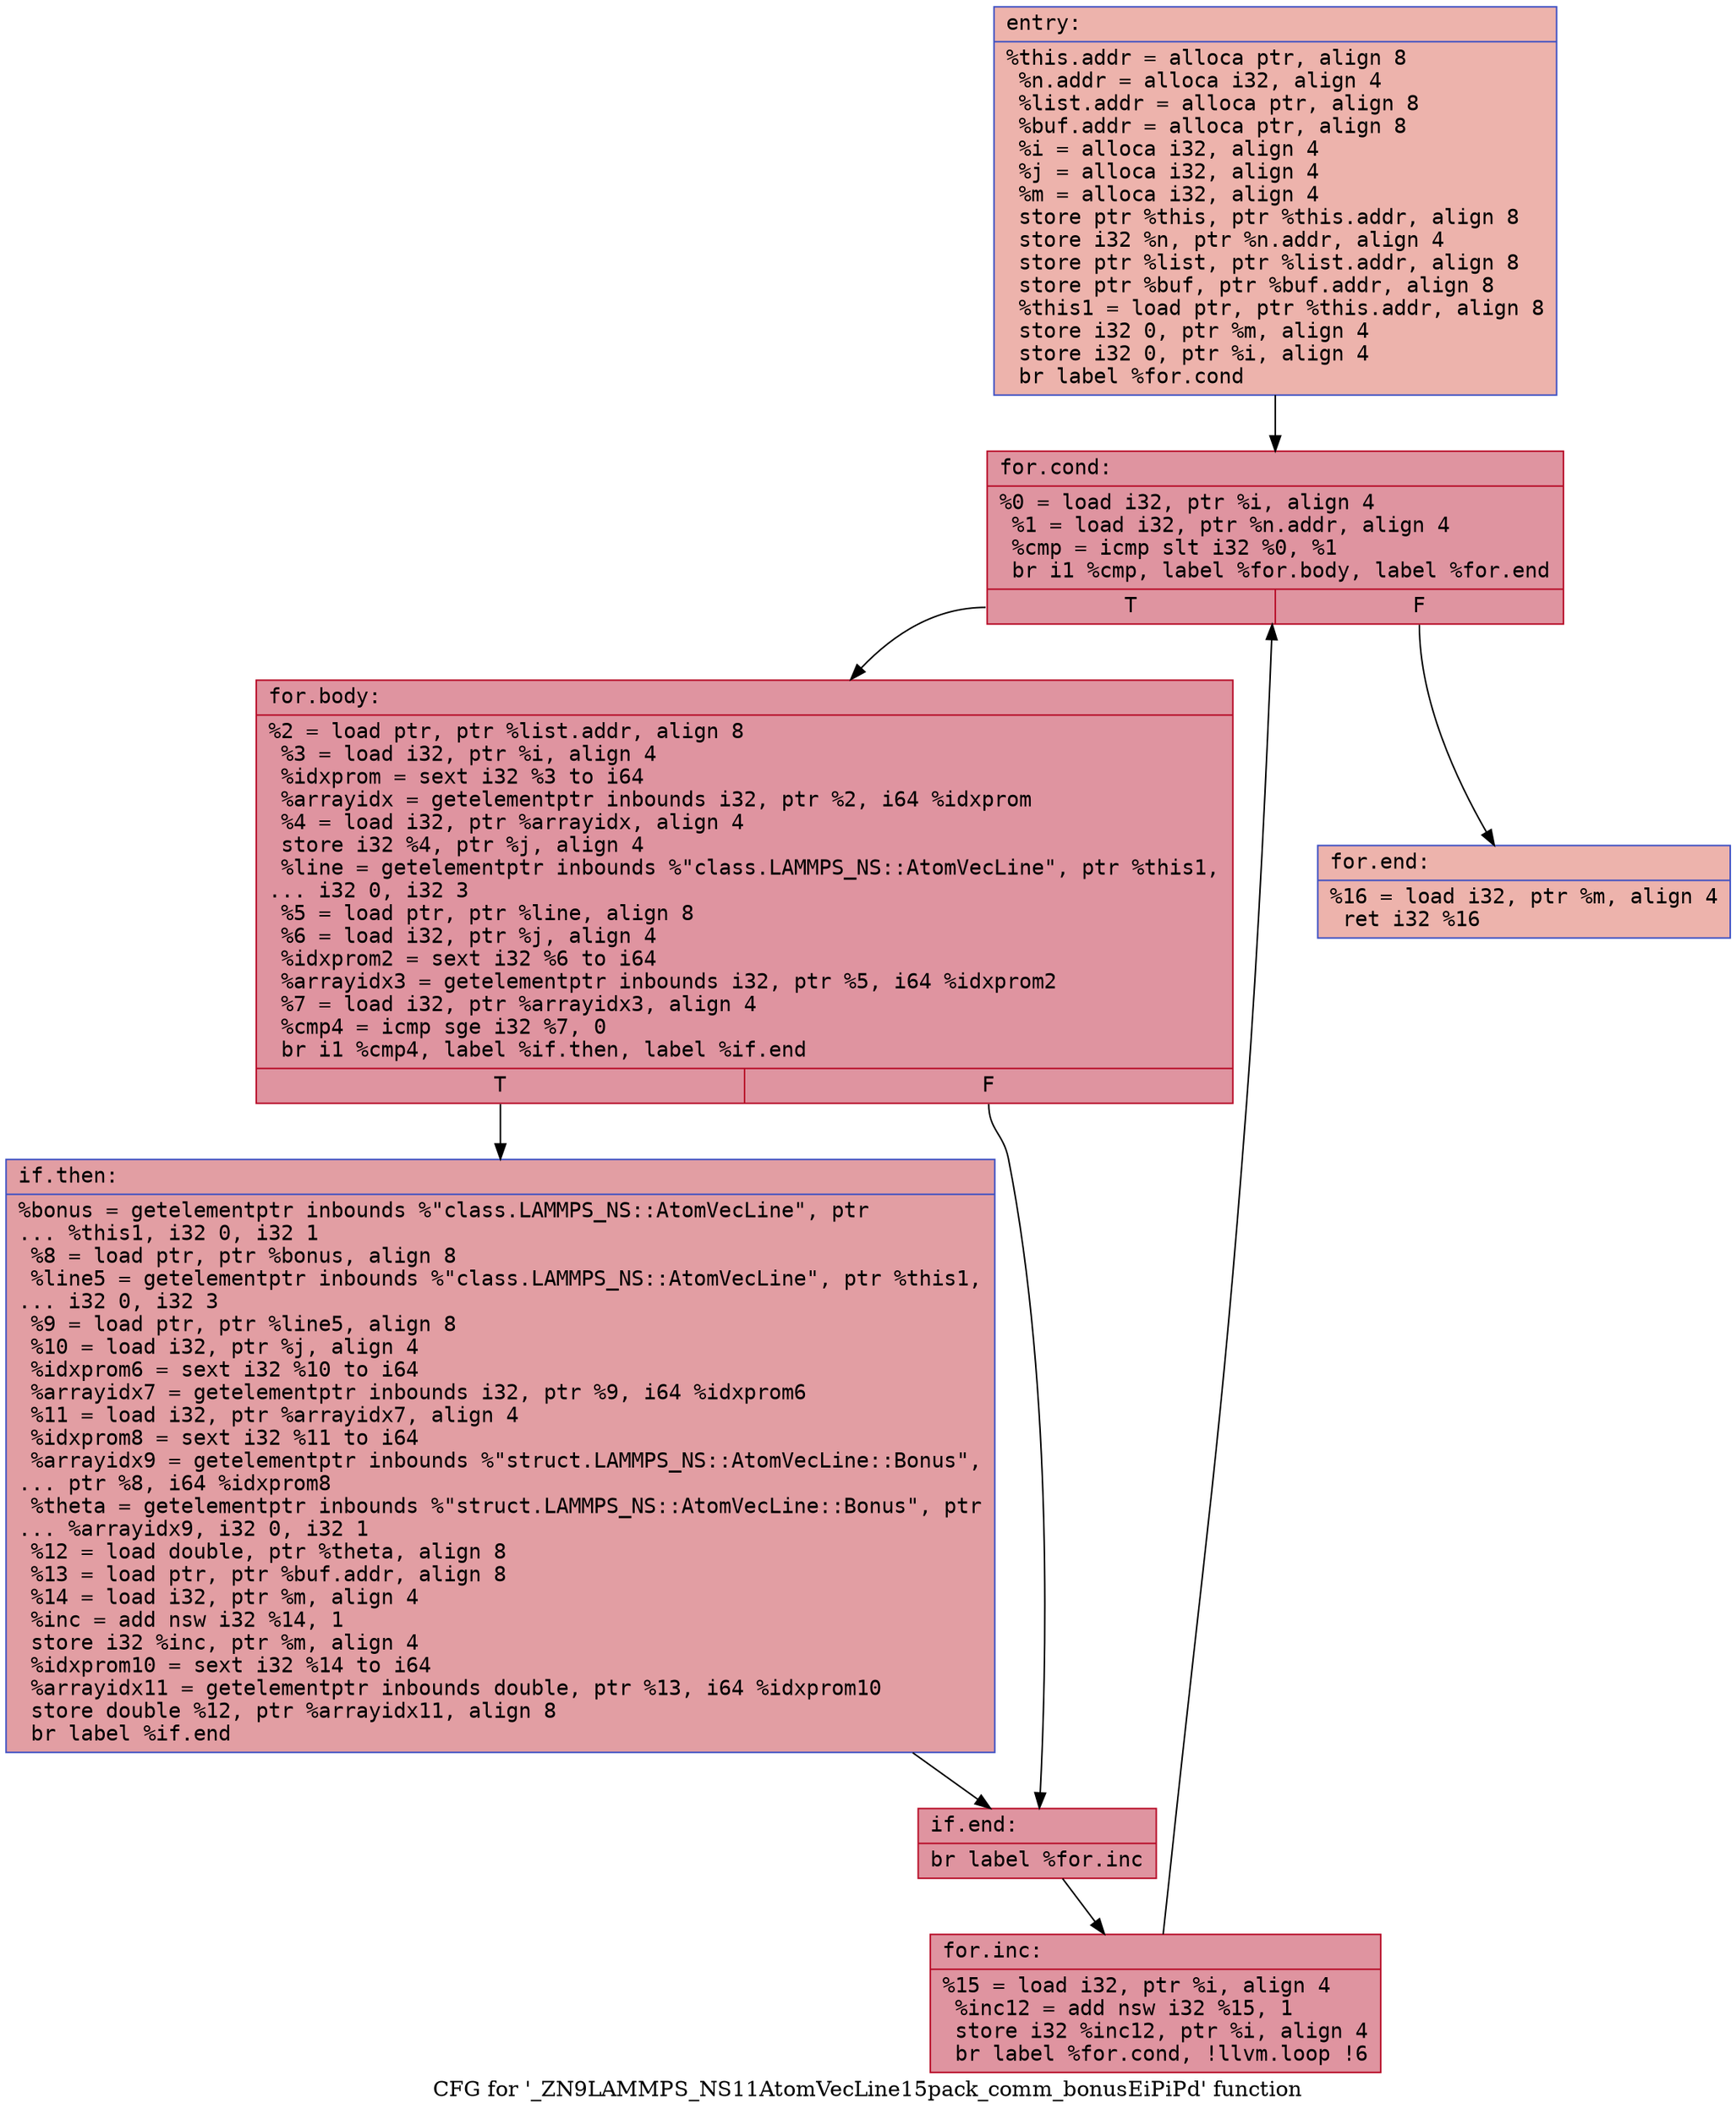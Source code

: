 digraph "CFG for '_ZN9LAMMPS_NS11AtomVecLine15pack_comm_bonusEiPiPd' function" {
	label="CFG for '_ZN9LAMMPS_NS11AtomVecLine15pack_comm_bonusEiPiPd' function";

	Node0x562ebb892ab0 [shape=record,color="#3d50c3ff", style=filled, fillcolor="#d6524470" fontname="Courier",label="{entry:\l|  %this.addr = alloca ptr, align 8\l  %n.addr = alloca i32, align 4\l  %list.addr = alloca ptr, align 8\l  %buf.addr = alloca ptr, align 8\l  %i = alloca i32, align 4\l  %j = alloca i32, align 4\l  %m = alloca i32, align 4\l  store ptr %this, ptr %this.addr, align 8\l  store i32 %n, ptr %n.addr, align 4\l  store ptr %list, ptr %list.addr, align 8\l  store ptr %buf, ptr %buf.addr, align 8\l  %this1 = load ptr, ptr %this.addr, align 8\l  store i32 0, ptr %m, align 4\l  store i32 0, ptr %i, align 4\l  br label %for.cond\l}"];
	Node0x562ebb892ab0 -> Node0x562ebb893440[tooltip="entry -> for.cond\nProbability 100.00%" ];
	Node0x562ebb893440 [shape=record,color="#b70d28ff", style=filled, fillcolor="#b70d2870" fontname="Courier",label="{for.cond:\l|  %0 = load i32, ptr %i, align 4\l  %1 = load i32, ptr %n.addr, align 4\l  %cmp = icmp slt i32 %0, %1\l  br i1 %cmp, label %for.body, label %for.end\l|{<s0>T|<s1>F}}"];
	Node0x562ebb893440:s0 -> Node0x562ebb8936b0[tooltip="for.cond -> for.body\nProbability 96.88%" ];
	Node0x562ebb893440:s1 -> Node0x562ebb893730[tooltip="for.cond -> for.end\nProbability 3.12%" ];
	Node0x562ebb8936b0 [shape=record,color="#b70d28ff", style=filled, fillcolor="#b70d2870" fontname="Courier",label="{for.body:\l|  %2 = load ptr, ptr %list.addr, align 8\l  %3 = load i32, ptr %i, align 4\l  %idxprom = sext i32 %3 to i64\l  %arrayidx = getelementptr inbounds i32, ptr %2, i64 %idxprom\l  %4 = load i32, ptr %arrayidx, align 4\l  store i32 %4, ptr %j, align 4\l  %line = getelementptr inbounds %\"class.LAMMPS_NS::AtomVecLine\", ptr %this1,\l... i32 0, i32 3\l  %5 = load ptr, ptr %line, align 8\l  %6 = load i32, ptr %j, align 4\l  %idxprom2 = sext i32 %6 to i64\l  %arrayidx3 = getelementptr inbounds i32, ptr %5, i64 %idxprom2\l  %7 = load i32, ptr %arrayidx3, align 4\l  %cmp4 = icmp sge i32 %7, 0\l  br i1 %cmp4, label %if.then, label %if.end\l|{<s0>T|<s1>F}}"];
	Node0x562ebb8936b0:s0 -> Node0x562ebb894050[tooltip="for.body -> if.then\nProbability 50.00%" ];
	Node0x562ebb8936b0:s1 -> Node0x562ebb8940c0[tooltip="for.body -> if.end\nProbability 50.00%" ];
	Node0x562ebb894050 [shape=record,color="#3d50c3ff", style=filled, fillcolor="#be242e70" fontname="Courier",label="{if.then:\l|  %bonus = getelementptr inbounds %\"class.LAMMPS_NS::AtomVecLine\", ptr\l... %this1, i32 0, i32 1\l  %8 = load ptr, ptr %bonus, align 8\l  %line5 = getelementptr inbounds %\"class.LAMMPS_NS::AtomVecLine\", ptr %this1,\l... i32 0, i32 3\l  %9 = load ptr, ptr %line5, align 8\l  %10 = load i32, ptr %j, align 4\l  %idxprom6 = sext i32 %10 to i64\l  %arrayidx7 = getelementptr inbounds i32, ptr %9, i64 %idxprom6\l  %11 = load i32, ptr %arrayidx7, align 4\l  %idxprom8 = sext i32 %11 to i64\l  %arrayidx9 = getelementptr inbounds %\"struct.LAMMPS_NS::AtomVecLine::Bonus\",\l... ptr %8, i64 %idxprom8\l  %theta = getelementptr inbounds %\"struct.LAMMPS_NS::AtomVecLine::Bonus\", ptr\l... %arrayidx9, i32 0, i32 1\l  %12 = load double, ptr %theta, align 8\l  %13 = load ptr, ptr %buf.addr, align 8\l  %14 = load i32, ptr %m, align 4\l  %inc = add nsw i32 %14, 1\l  store i32 %inc, ptr %m, align 4\l  %idxprom10 = sext i32 %14 to i64\l  %arrayidx11 = getelementptr inbounds double, ptr %13, i64 %idxprom10\l  store double %12, ptr %arrayidx11, align 8\l  br label %if.end\l}"];
	Node0x562ebb894050 -> Node0x562ebb8940c0[tooltip="if.then -> if.end\nProbability 100.00%" ];
	Node0x562ebb8940c0 [shape=record,color="#b70d28ff", style=filled, fillcolor="#b70d2870" fontname="Courier",label="{if.end:\l|  br label %for.inc\l}"];
	Node0x562ebb8940c0 -> Node0x562ebb895040[tooltip="if.end -> for.inc\nProbability 100.00%" ];
	Node0x562ebb895040 [shape=record,color="#b70d28ff", style=filled, fillcolor="#b70d2870" fontname="Courier",label="{for.inc:\l|  %15 = load i32, ptr %i, align 4\l  %inc12 = add nsw i32 %15, 1\l  store i32 %inc12, ptr %i, align 4\l  br label %for.cond, !llvm.loop !6\l}"];
	Node0x562ebb895040 -> Node0x562ebb893440[tooltip="for.inc -> for.cond\nProbability 100.00%" ];
	Node0x562ebb893730 [shape=record,color="#3d50c3ff", style=filled, fillcolor="#d6524470" fontname="Courier",label="{for.end:\l|  %16 = load i32, ptr %m, align 4\l  ret i32 %16\l}"];
}
